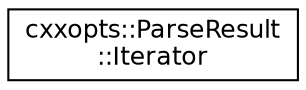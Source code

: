 digraph "Graphical Class Hierarchy"
{
 // INTERACTIVE_SVG=YES
 // LATEX_PDF_SIZE
  edge [fontname="Helvetica",fontsize="12",labelfontname="Helvetica",labelfontsize="12"];
  node [fontname="Helvetica",fontsize="12",shape=record];
  rankdir="LR";
  Node0 [label="cxxopts::ParseResult\l::Iterator",height=0.2,width=0.4,color="black", fillcolor="white", style="filled",URL="$a01038.html",tooltip=" "];
}
